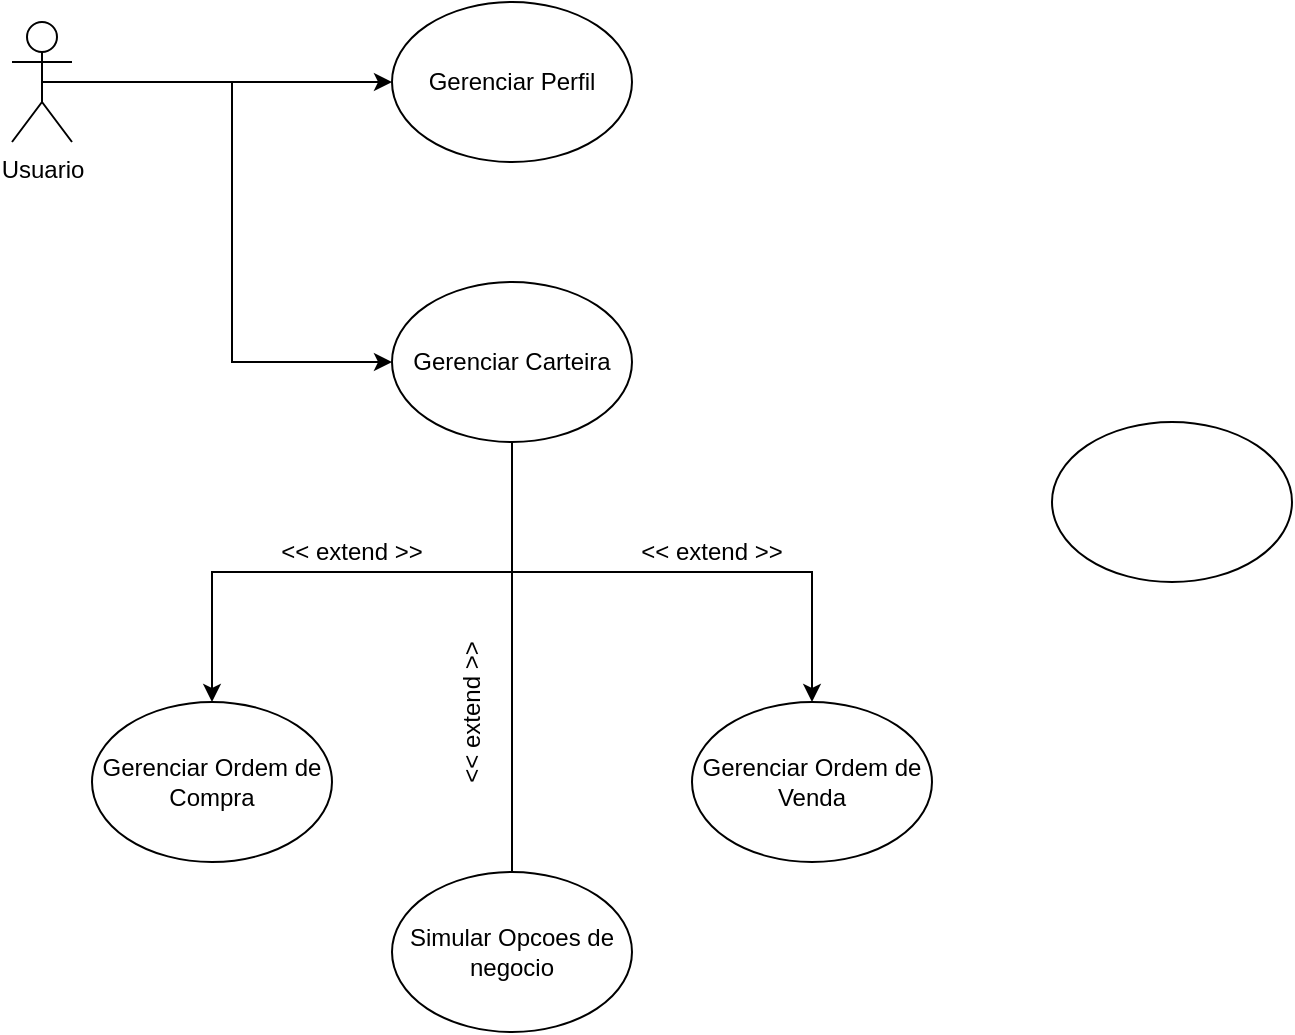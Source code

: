<mxfile version="21.0.6" type="github">
  <diagram name="Página-1" id="wn3Ue3ekF79Besxl5Zfy">
    <mxGraphModel dx="1391" dy="778" grid="1" gridSize="10" guides="1" tooltips="1" connect="1" arrows="1" fold="1" page="1" pageScale="1" pageWidth="827" pageHeight="1169" math="0" shadow="0">
      <root>
        <mxCell id="0" />
        <mxCell id="1" parent="0" />
        <mxCell id="H27ZSIzB-EbjMpHel2KF-2" value="Gerenciar Ordem de Compra" style="ellipse;whiteSpace=wrap;html=1;" vertex="1" parent="1">
          <mxGeometry x="150" y="420" width="120" height="80" as="geometry" />
        </mxCell>
        <mxCell id="H27ZSIzB-EbjMpHel2KF-3" value="" style="ellipse;whiteSpace=wrap;html=1;" vertex="1" parent="1">
          <mxGeometry x="630" y="280" width="120" height="80" as="geometry" />
        </mxCell>
        <mxCell id="H27ZSIzB-EbjMpHel2KF-4" value="Simular Opcoes de negocio" style="ellipse;whiteSpace=wrap;html=1;" vertex="1" parent="1">
          <mxGeometry x="300" y="505" width="120" height="80" as="geometry" />
        </mxCell>
        <mxCell id="H27ZSIzB-EbjMpHel2KF-5" value="Gerenciar Perfil" style="ellipse;whiteSpace=wrap;html=1;" vertex="1" parent="1">
          <mxGeometry x="300" y="70" width="120" height="80" as="geometry" />
        </mxCell>
        <mxCell id="H27ZSIzB-EbjMpHel2KF-16" style="edgeStyle=orthogonalEdgeStyle;rounded=0;orthogonalLoop=1;jettySize=auto;html=1;exitX=0.5;exitY=1;exitDx=0;exitDy=0;" edge="1" parent="1" source="H27ZSIzB-EbjMpHel2KF-6" target="H27ZSIzB-EbjMpHel2KF-2">
          <mxGeometry relative="1" as="geometry" />
        </mxCell>
        <mxCell id="H27ZSIzB-EbjMpHel2KF-17" style="edgeStyle=orthogonalEdgeStyle;rounded=0;orthogonalLoop=1;jettySize=auto;html=1;exitX=0.5;exitY=0;exitDx=0;exitDy=0;entryX=0.5;entryY=0;entryDx=0;entryDy=0;" edge="1" parent="1" source="H27ZSIzB-EbjMpHel2KF-4" target="H27ZSIzB-EbjMpHel2KF-7">
          <mxGeometry relative="1" as="geometry">
            <Array as="points">
              <mxPoint x="360" y="355" />
              <mxPoint x="510" y="355" />
            </Array>
          </mxGeometry>
        </mxCell>
        <mxCell id="H27ZSIzB-EbjMpHel2KF-6" value="Gerenciar Carteira" style="ellipse;whiteSpace=wrap;html=1;" vertex="1" parent="1">
          <mxGeometry x="300" y="210" width="120" height="80" as="geometry" />
        </mxCell>
        <mxCell id="H27ZSIzB-EbjMpHel2KF-7" value="Gerenciar Ordem de Venda" style="ellipse;whiteSpace=wrap;html=1;" vertex="1" parent="1">
          <mxGeometry x="450" y="420" width="120" height="80" as="geometry" />
        </mxCell>
        <mxCell id="H27ZSIzB-EbjMpHel2KF-13" style="edgeStyle=orthogonalEdgeStyle;rounded=0;orthogonalLoop=1;jettySize=auto;html=1;exitX=0.5;exitY=0.5;exitDx=0;exitDy=0;exitPerimeter=0;entryX=0;entryY=0.5;entryDx=0;entryDy=0;" edge="1" parent="1" source="H27ZSIzB-EbjMpHel2KF-9" target="H27ZSIzB-EbjMpHel2KF-6">
          <mxGeometry relative="1" as="geometry" />
        </mxCell>
        <mxCell id="H27ZSIzB-EbjMpHel2KF-14" style="edgeStyle=orthogonalEdgeStyle;rounded=0;orthogonalLoop=1;jettySize=auto;html=1;exitX=0.5;exitY=0.5;exitDx=0;exitDy=0;exitPerimeter=0;entryX=0;entryY=0.5;entryDx=0;entryDy=0;" edge="1" parent="1" source="H27ZSIzB-EbjMpHel2KF-9" target="H27ZSIzB-EbjMpHel2KF-5">
          <mxGeometry relative="1" as="geometry" />
        </mxCell>
        <mxCell id="H27ZSIzB-EbjMpHel2KF-9" value="Usuario&lt;br&gt;" style="shape=umlActor;verticalLabelPosition=bottom;verticalAlign=top;html=1;outlineConnect=0;" vertex="1" parent="1">
          <mxGeometry x="110" y="80" width="30" height="60" as="geometry" />
        </mxCell>
        <mxCell id="H27ZSIzB-EbjMpHel2KF-19" value="&amp;lt;&amp;lt; extend &amp;gt;&amp;gt;" style="text;html=1;strokeColor=none;fillColor=none;align=center;verticalAlign=middle;whiteSpace=wrap;rounded=0;" vertex="1" parent="1">
          <mxGeometry x="240" y="330" width="80" height="30" as="geometry" />
        </mxCell>
        <mxCell id="H27ZSIzB-EbjMpHel2KF-20" value="&amp;lt;&amp;lt; extend &amp;gt;&amp;gt;" style="text;html=1;strokeColor=none;fillColor=none;align=center;verticalAlign=middle;whiteSpace=wrap;rounded=0;" vertex="1" parent="1">
          <mxGeometry x="420" y="330" width="80" height="30" as="geometry" />
        </mxCell>
        <mxCell id="H27ZSIzB-EbjMpHel2KF-21" value="&amp;lt;&amp;lt; extend &amp;gt;&amp;gt;" style="text;html=1;strokeColor=none;fillColor=none;align=center;verticalAlign=middle;whiteSpace=wrap;rounded=0;rotation=-90;" vertex="1" parent="1">
          <mxGeometry x="300" y="410" width="80" height="30" as="geometry" />
        </mxCell>
      </root>
    </mxGraphModel>
  </diagram>
</mxfile>

